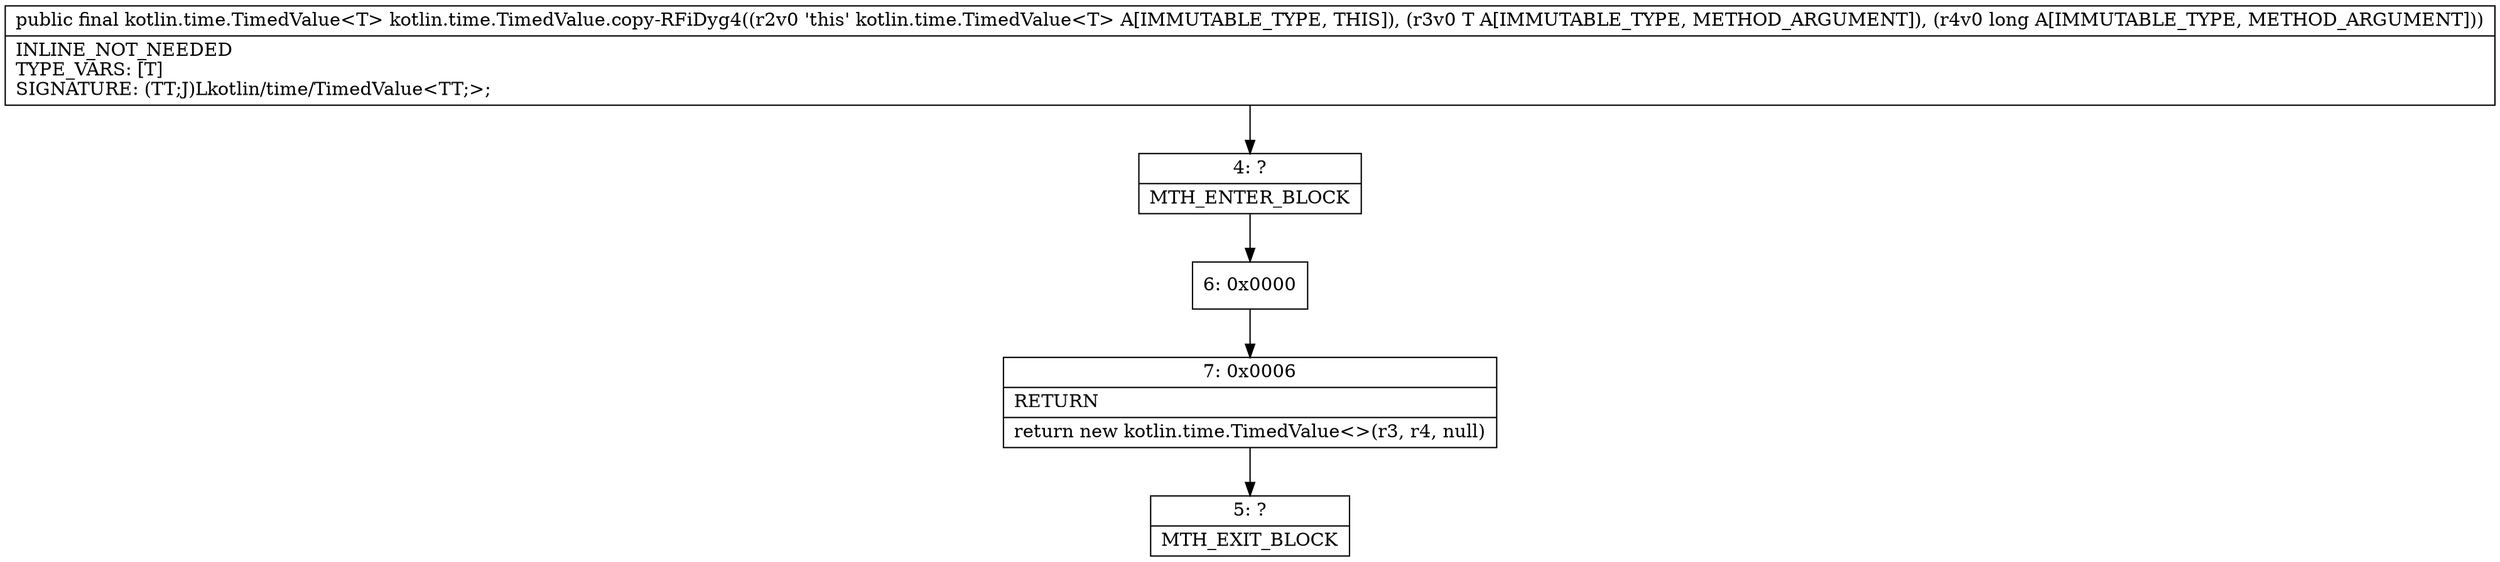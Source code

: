 digraph "CFG forkotlin.time.TimedValue.copy\-RFiDyg4(Ljava\/lang\/Object;J)Lkotlin\/time\/TimedValue;" {
Node_4 [shape=record,label="{4\:\ ?|MTH_ENTER_BLOCK\l}"];
Node_6 [shape=record,label="{6\:\ 0x0000}"];
Node_7 [shape=record,label="{7\:\ 0x0006|RETURN\l|return new kotlin.time.TimedValue\<\>(r3, r4, null)\l}"];
Node_5 [shape=record,label="{5\:\ ?|MTH_EXIT_BLOCK\l}"];
MethodNode[shape=record,label="{public final kotlin.time.TimedValue\<T\> kotlin.time.TimedValue.copy\-RFiDyg4((r2v0 'this' kotlin.time.TimedValue\<T\> A[IMMUTABLE_TYPE, THIS]), (r3v0 T A[IMMUTABLE_TYPE, METHOD_ARGUMENT]), (r4v0 long A[IMMUTABLE_TYPE, METHOD_ARGUMENT]))  | INLINE_NOT_NEEDED\lTYPE_VARS: [T]\lSIGNATURE: (TT;J)Lkotlin\/time\/TimedValue\<TT;\>;\l}"];
MethodNode -> Node_4;Node_4 -> Node_6;
Node_6 -> Node_7;
Node_7 -> Node_5;
}

